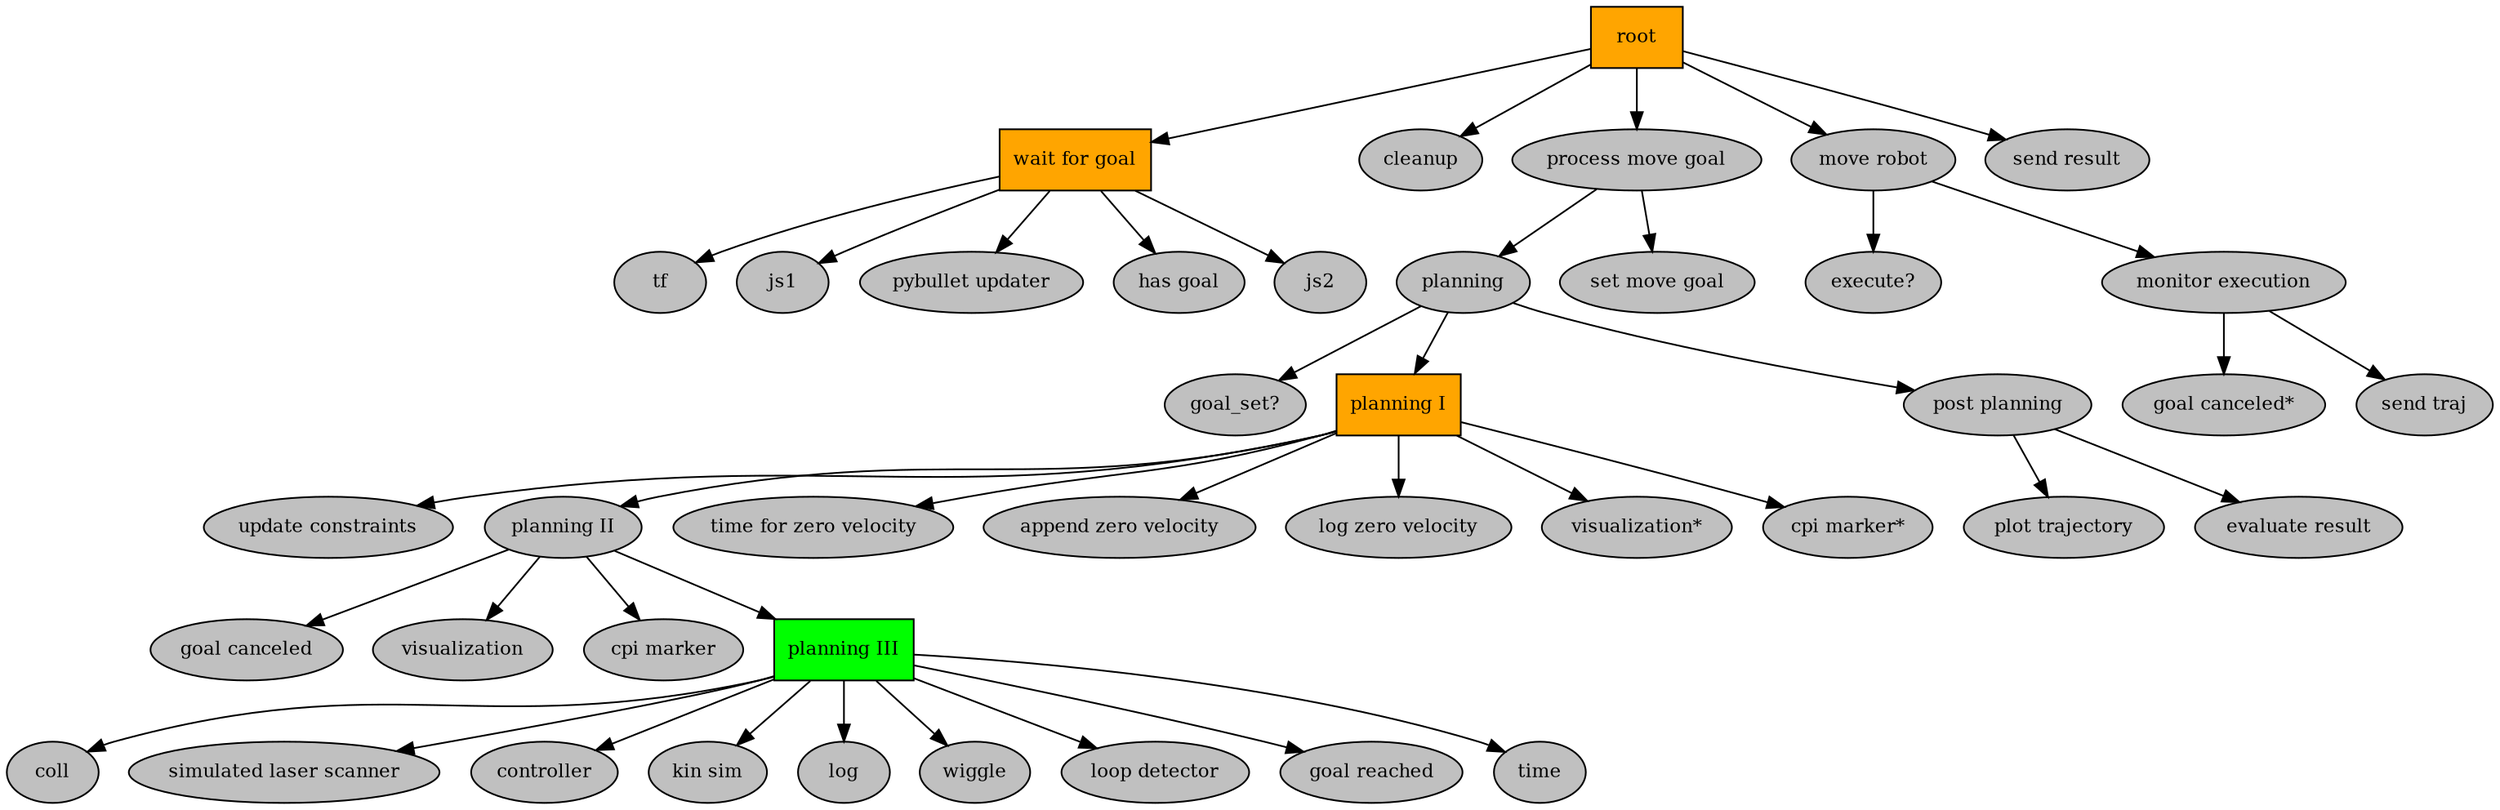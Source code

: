 digraph root {
graph [fontname="times-roman"];
node [fontname="times-roman"];
edge [fontname="times-roman"];
root [fontcolor=black, shape=box, fontsize=11, style=filled, fillcolor=orange];
"wait for goal" [fontcolor=black, shape=box, fontsize=11, style=filled, fillcolor=orange];
root -> "wait for goal";
tf [fontcolor=black, shape=ellipse, fontsize=11, style=filled, fillcolor=gray];
"wait for goal" -> tf;
js1 [fontcolor=black, shape=ellipse, fontsize=11, style=filled, fillcolor=gray];
"wait for goal" -> js1;
"pybullet updater" [fontcolor=black, shape=ellipse, fontsize=11, style=filled, fillcolor=gray];
"wait for goal" -> "pybullet updater";
"has goal" [fontcolor=black, shape=ellipse, fontsize=11, style=filled, fillcolor=gray];
"wait for goal" -> "has goal";
js2 [fontcolor=black, shape=ellipse, fontsize=11, style=filled, fillcolor=gray];
"wait for goal" -> js2;
cleanup [fontcolor=black, shape=ellipse, fontsize=11, style=filled, fillcolor=gray];
root -> cleanup;
"process move goal" [fontcolor=black, shape=ellipse, fontsize=11, style=filled, fillcolor=gray];
root -> "process move goal";
planning [fontcolor=black, shape=ellipse, fontsize=11, style=filled, fillcolor=gray];
"process move goal" -> planning;
"goal_set?" [fontcolor=black, shape=ellipse, fontsize=11, style=filled, fillcolor=gray];
planning -> "goal_set?";
"planning I" [fontcolor=black, shape=box, fontsize=11, style=filled, fillcolor=orange];
planning -> "planning I";
"update constraints" [fontcolor=black, shape=ellipse, fontsize=11, style=filled, fillcolor=gray];
"planning I" -> "update constraints";
"planning II" [fontcolor=black, shape=ellipse, fontsize=11, style=filled, fillcolor=gray];
"planning I" -> "planning II";
"goal canceled" [fontcolor=black, shape=ellipse, fontsize=11, style=filled, fillcolor=gray];
"planning II" -> "goal canceled";
visualization [fontcolor=black, shape=ellipse, fontsize=11, style=filled, fillcolor=gray];
"planning II" -> visualization;
"cpi marker" [fontcolor=black, shape=ellipse, fontsize=11, style=filled, fillcolor=gray];
"planning II" -> "cpi marker";
"planning III" [fontcolor=black, shape=box, fontsize=11, style=filled, fillcolor=green];
"planning II" -> "planning III";
coll [fontcolor=black, shape=ellipse, fontsize=11, style=filled, fillcolor=gray];
"planning III" -> coll;
"simulated laser scanner" [fontcolor=black, shape=ellipse, fontsize=11, style=filled, fillcolor=gray];
"planning III" -> "simulated laser scanner";
controller [fontcolor=black, shape=ellipse, fontsize=11, style=filled, fillcolor=gray];
"planning III" -> controller;
"kin sim" [fontcolor=black, shape=ellipse, fontsize=11, style=filled, fillcolor=gray];
"planning III" -> "kin sim";
log [fontcolor=black, shape=ellipse, fontsize=11, style=filled, fillcolor=gray];
"planning III" -> log;
wiggle [fontcolor=black, shape=ellipse, fontsize=11, style=filled, fillcolor=gray];
"planning III" -> wiggle;
"loop detector" [fontcolor=black, shape=ellipse, fontsize=11, style=filled, fillcolor=gray];
"planning III" -> "loop detector";
"goal reached" [fontcolor=black, shape=ellipse, fontsize=11, style=filled, fillcolor=gray];
"planning III" -> "goal reached";
time [fontcolor=black, shape=ellipse, fontsize=11, style=filled, fillcolor=gray];
"planning III" -> time;
"time for zero velocity" [fontcolor=black, shape=ellipse, fontsize=11, style=filled, fillcolor=gray];
"planning I" -> "time for zero velocity";
"append zero velocity" [fontcolor=black, shape=ellipse, fontsize=11, style=filled, fillcolor=gray];
"planning I" -> "append zero velocity";
"log zero velocity" [fontcolor=black, shape=ellipse, fontsize=11, style=filled, fillcolor=gray];
"planning I" -> "log zero velocity";
"visualization*" [fontcolor=black, shape=ellipse, fontsize=11, style=filled, fillcolor=gray];
"planning I" -> "visualization*";
"cpi marker*" [fontcolor=black, shape=ellipse, fontsize=11, style=filled, fillcolor=gray];
"planning I" -> "cpi marker*";
"post planning" [fontcolor=black, shape=ellipse, fontsize=11, style=filled, fillcolor=gray];
planning -> "post planning";
"plot trajectory" [fontcolor=black, shape=ellipse, fontsize=11, style=filled, fillcolor=gray];
"post planning" -> "plot trajectory";
"evaluate result" [fontcolor=black, shape=ellipse, fontsize=11, style=filled, fillcolor=gray];
"post planning" -> "evaluate result";
"set move goal" [fontcolor=black, shape=ellipse, fontsize=11, style=filled, fillcolor=gray];
"process move goal" -> "set move goal";
"move robot" [fontcolor=black, shape=ellipse, fontsize=11, style=filled, fillcolor=gray];
root -> "move robot";
"execute?" [fontcolor=black, shape=ellipse, fontsize=11, style=filled, fillcolor=gray];
"move robot" -> "execute?";
"monitor execution" [fontcolor=black, shape=ellipse, fontsize=11, style=filled, fillcolor=gray];
"move robot" -> "monitor execution";
"goal canceled*" [fontcolor=black, shape=ellipse, fontsize=11, style=filled, fillcolor=gray];
"monitor execution" -> "goal canceled*";
"send traj" [fontcolor=black, shape=ellipse, fontsize=11, style=filled, fillcolor=gray];
"monitor execution" -> "send traj";
"send result" [fontcolor=black, shape=ellipse, fontsize=11, style=filled, fillcolor=gray];
root -> "send result";
}

